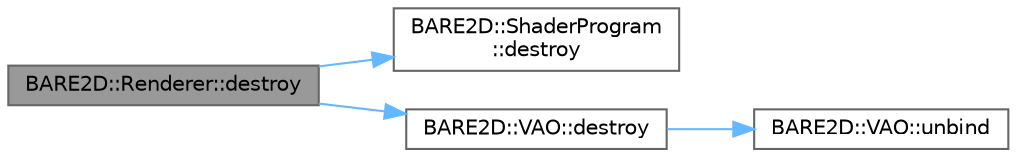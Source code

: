 digraph "BARE2D::Renderer::destroy"
{
 // INTERACTIVE_SVG=YES
 // LATEX_PDF_SIZE
  bgcolor="transparent";
  edge [fontname=Helvetica,fontsize=10,labelfontname=Helvetica,labelfontsize=10];
  node [fontname=Helvetica,fontsize=10,shape=box,height=0.2,width=0.4];
  rankdir="LR";
  Node1 [label="BARE2D::Renderer::destroy",height=0.2,width=0.4,color="gray40", fillcolor="grey60", style="filled", fontcolor="black",tooltip="Frees all necessary memory."];
  Node1 -> Node2 [color="steelblue1",style="solid"];
  Node2 [label="BARE2D::ShaderProgram\l::destroy",height=0.2,width=0.4,color="grey40", fillcolor="white", style="filled",URL="$class_b_a_r_e2_d_1_1_shader_program.html#a5b58eb971ff8352683380938e263e9ad",tooltip="Releases all bound objects and deletes any allocated stuff."];
  Node1 -> Node3 [color="steelblue1",style="solid"];
  Node3 [label="BARE2D::VAO::destroy",height=0.2,width=0.4,color="grey40", fillcolor="white", style="filled",URL="$class_b_a_r_e2_d_1_1_v_a_o.html#a1932f8495f96a00b61f300b6220357da",tooltip="Releases necessary memory."];
  Node3 -> Node4 [color="steelblue1",style="solid"];
  Node4 [label="BARE2D::VAO::unbind",height=0.2,width=0.4,color="grey40", fillcolor="white", style="filled",URL="$class_b_a_r_e2_d_1_1_v_a_o.html#a6c224737a43f43dbe7c9e25ecd47d1da",tooltip="Unbinds the vao."];
}
